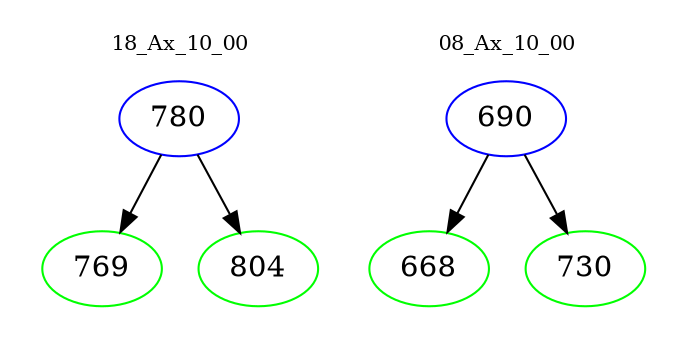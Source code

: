 digraph{
subgraph cluster_0 {
color = white
label = "18_Ax_10_00";
fontsize=10;
T0_780 [label="780", color="blue"]
T0_780 -> T0_769 [color="black"]
T0_769 [label="769", color="green"]
T0_780 -> T0_804 [color="black"]
T0_804 [label="804", color="green"]
}
subgraph cluster_1 {
color = white
label = "08_Ax_10_00";
fontsize=10;
T1_690 [label="690", color="blue"]
T1_690 -> T1_668 [color="black"]
T1_668 [label="668", color="green"]
T1_690 -> T1_730 [color="black"]
T1_730 [label="730", color="green"]
}
}
